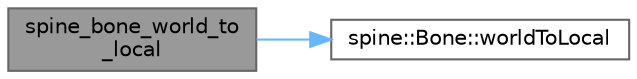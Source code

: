 digraph "spine_bone_world_to_local"
{
 // LATEX_PDF_SIZE
  bgcolor="transparent";
  edge [fontname=Helvetica,fontsize=10,labelfontname=Helvetica,labelfontsize=10];
  node [fontname=Helvetica,fontsize=10,shape=box,height=0.2,width=0.4];
  rankdir="LR";
  Node1 [id="Node000001",label="spine_bone_world_to\l_local",height=0.2,width=0.4,color="gray40", fillcolor="grey60", style="filled", fontcolor="black",tooltip=" "];
  Node1 -> Node2 [id="edge2_Node000001_Node000002",color="steelblue1",style="solid",tooltip=" "];
  Node2 [id="Node000002",label="spine::Bone::worldToLocal",height=0.2,width=0.4,color="grey40", fillcolor="white", style="filled",URL="$classspine_1_1_bone.html#a86a2f38dc1d48ba48a2d7a18afa69fc3",tooltip=" "];
}
